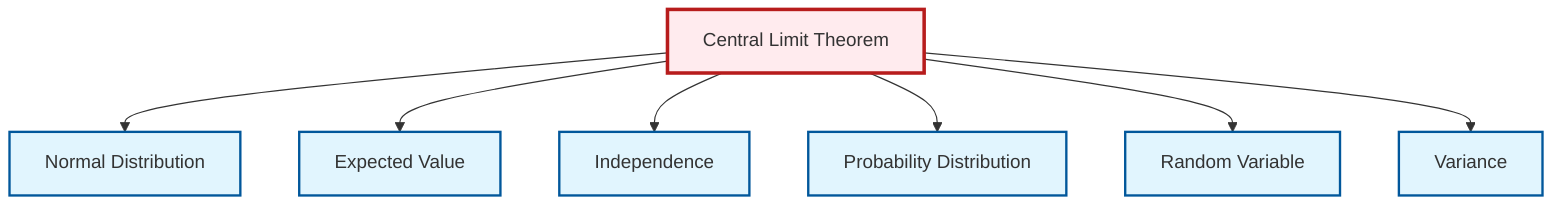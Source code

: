 graph TD
    classDef definition fill:#e1f5fe,stroke:#01579b,stroke-width:2px
    classDef theorem fill:#f3e5f5,stroke:#4a148c,stroke-width:2px
    classDef axiom fill:#fff3e0,stroke:#e65100,stroke-width:2px
    classDef example fill:#e8f5e9,stroke:#1b5e20,stroke-width:2px
    classDef current fill:#ffebee,stroke:#b71c1c,stroke-width:3px
    def-random-variable["Random Variable"]:::definition
    thm-central-limit["Central Limit Theorem"]:::theorem
    def-expectation["Expected Value"]:::definition
    def-independence["Independence"]:::definition
    def-probability-distribution["Probability Distribution"]:::definition
    def-normal-distribution["Normal Distribution"]:::definition
    def-variance["Variance"]:::definition
    thm-central-limit --> def-normal-distribution
    thm-central-limit --> def-expectation
    thm-central-limit --> def-independence
    thm-central-limit --> def-probability-distribution
    thm-central-limit --> def-random-variable
    thm-central-limit --> def-variance
    class thm-central-limit current
